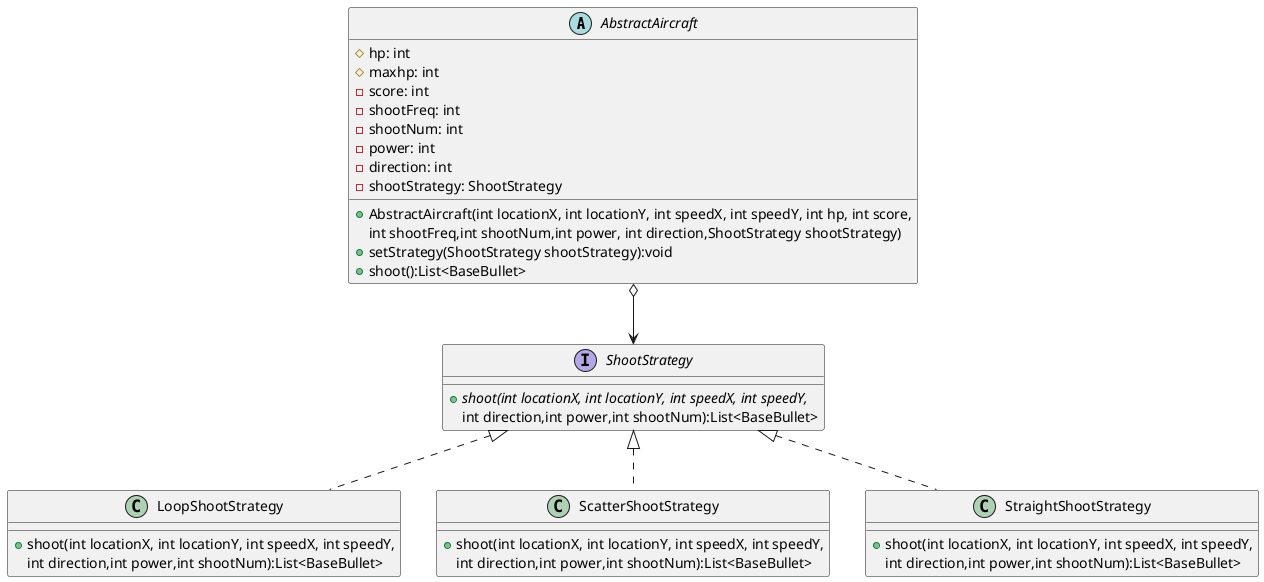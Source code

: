 @startuml
'https://plantuml.com/class-diagram

abstract class AbstractAircraft
{
    # hp: int
    # maxhp: int
    - score: int
    - shootFreq: int
    - shootNum: int
    - power: int
    - direction: int
	- shootStrategy: ShootStrategy
    + AbstractAircraft(int locationX, int locationY, int speedX, int speedY, int hp, int score,
                       int shootFreq,int shootNum,int power, int direction,ShootStrategy shootStrategy)
    + setStrategy(ShootStrategy shootStrategy):void
    + shoot():List<BaseBullet>
 }

interface ShootStrategy {
    + {abstract} shoot(int locationX, int locationY, int speedX, int speedY,
                                            int direction,int power,int shootNum):List<BaseBullet>
}
AbstractAircraft o--> ShootStrategy

class LoopShootStrategy {
    + shoot(int locationX, int locationY, int speedX, int speedY,
            int direction,int power,int shootNum):List<BaseBullet>
}
ShootStrategy <|.. LoopShootStrategy

class ScatterShootStrategy {
    + shoot(int locationX, int locationY, int speedX, int speedY,
            int direction,int power,int shootNum):List<BaseBullet>
}
ShootStrategy <|.. ScatterShootStrategy

class StraightShootStrategy {
    + shoot(int locationX, int locationY, int speedX, int speedY,
            int direction,int power,int shootNum):List<BaseBullet>
}
ShootStrategy <|.. StraightShootStrategy

@enduml
